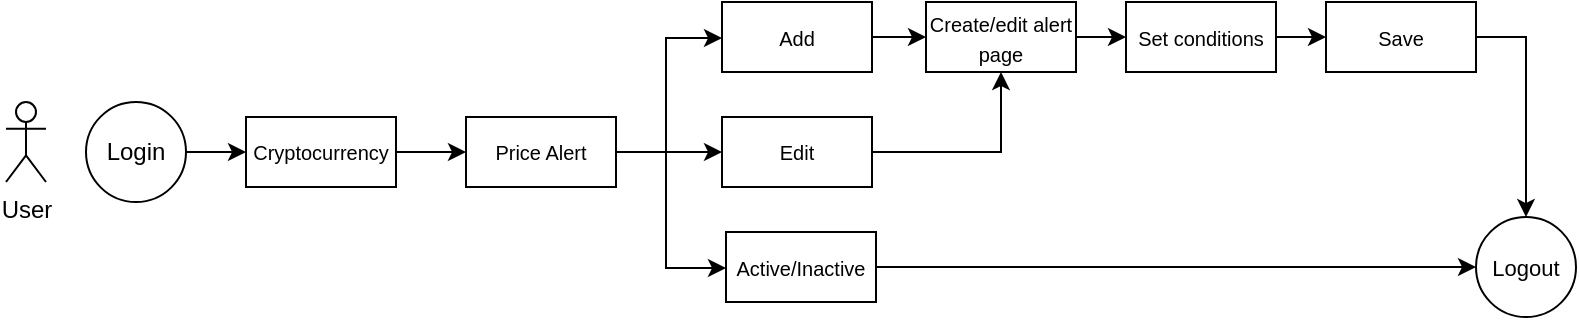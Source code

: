 <mxfile version="15.5.9" type="device" pages="2"><diagram id="iRcmL571QFwq1qFHKSJ6" name="Page-1"><mxGraphModel dx="1422" dy="727" grid="1" gridSize="10" guides="1" tooltips="1" connect="1" arrows="1" fold="1" page="1" pageScale="1" pageWidth="850" pageHeight="1100" math="0" shadow="0"><root><mxCell id="0"/><mxCell id="1" parent="0"/><mxCell id="NefW0SMarhHNynr2zZeT-1" value="User" style="shape=umlActor;verticalLabelPosition=bottom;verticalAlign=top;html=1;outlineConnect=0;" parent="1" vertex="1"><mxGeometry x="30" y="120" width="20" height="40" as="geometry"/></mxCell><mxCell id="NefW0SMarhHNynr2zZeT-4" value="" style="edgeStyle=orthogonalEdgeStyle;rounded=0;orthogonalLoop=1;jettySize=auto;html=1;" parent="1" source="NefW0SMarhHNynr2zZeT-2" target="NefW0SMarhHNynr2zZeT-3" edge="1"><mxGeometry relative="1" as="geometry"/></mxCell><mxCell id="NefW0SMarhHNynr2zZeT-2" value="Login" style="ellipse;whiteSpace=wrap;html=1;aspect=fixed;" parent="1" vertex="1"><mxGeometry x="70" y="120" width="50" height="50" as="geometry"/></mxCell><mxCell id="NefW0SMarhHNynr2zZeT-6" value="" style="edgeStyle=orthogonalEdgeStyle;rounded=0;orthogonalLoop=1;jettySize=auto;html=1;fontSize=10;" parent="1" source="NefW0SMarhHNynr2zZeT-3" target="NefW0SMarhHNynr2zZeT-5" edge="1"><mxGeometry relative="1" as="geometry"/></mxCell><mxCell id="NefW0SMarhHNynr2zZeT-3" value="&lt;font style=&quot;font-size: 10px&quot;&gt;Cryptocurrency&lt;/font&gt;" style="whiteSpace=wrap;html=1;" parent="1" vertex="1"><mxGeometry x="150" y="127.5" width="75" height="35" as="geometry"/></mxCell><mxCell id="NefW0SMarhHNynr2zZeT-8" value="" style="edgeStyle=orthogonalEdgeStyle;rounded=0;orthogonalLoop=1;jettySize=auto;html=1;fontSize=10;" parent="1" source="NefW0SMarhHNynr2zZeT-5" target="NefW0SMarhHNynr2zZeT-7" edge="1"><mxGeometry relative="1" as="geometry"><Array as="points"><mxPoint x="360" y="145"/><mxPoint x="360" y="88"/></Array></mxGeometry></mxCell><mxCell id="NefW0SMarhHNynr2zZeT-20" value="" style="edgeStyle=orthogonalEdgeStyle;rounded=0;orthogonalLoop=1;jettySize=auto;html=1;fontSize=11;" parent="1" source="NefW0SMarhHNynr2zZeT-5" target="NefW0SMarhHNynr2zZeT-19" edge="1"><mxGeometry relative="1" as="geometry"><Array as="points"><mxPoint x="380" y="145"/><mxPoint x="380" y="145"/></Array></mxGeometry></mxCell><mxCell id="NefW0SMarhHNynr2zZeT-40" value="" style="edgeStyle=orthogonalEdgeStyle;rounded=0;orthogonalLoop=1;jettySize=auto;html=1;fontSize=11;" parent="1" source="NefW0SMarhHNynr2zZeT-5" target="NefW0SMarhHNynr2zZeT-39" edge="1"><mxGeometry relative="1" as="geometry"><Array as="points"><mxPoint x="360" y="145"/><mxPoint x="360" y="203"/></Array></mxGeometry></mxCell><mxCell id="NefW0SMarhHNynr2zZeT-5" value="&lt;font style=&quot;font-size: 10px&quot;&gt;Price Alert&lt;/font&gt;" style="whiteSpace=wrap;html=1;" parent="1" vertex="1"><mxGeometry x="260" y="127.5" width="75" height="35" as="geometry"/></mxCell><mxCell id="NefW0SMarhHNynr2zZeT-24" value="" style="edgeStyle=orthogonalEdgeStyle;rounded=0;orthogonalLoop=1;jettySize=auto;html=1;fontSize=11;" parent="1" source="NefW0SMarhHNynr2zZeT-7" target="NefW0SMarhHNynr2zZeT-23" edge="1"><mxGeometry relative="1" as="geometry"/></mxCell><mxCell id="NefW0SMarhHNynr2zZeT-7" value="&lt;font style=&quot;font-size: 10px&quot;&gt;Add&lt;/font&gt;" style="whiteSpace=wrap;html=1;" parent="1" vertex="1"><mxGeometry x="388" y="70" width="75" height="35" as="geometry"/></mxCell><mxCell id="NefW0SMarhHNynr2zZeT-41" style="edgeStyle=orthogonalEdgeStyle;rounded=0;orthogonalLoop=1;jettySize=auto;html=1;exitX=1;exitY=0.5;exitDx=0;exitDy=0;entryX=0.5;entryY=1;entryDx=0;entryDy=0;fontSize=11;" parent="1" source="NefW0SMarhHNynr2zZeT-19" target="NefW0SMarhHNynr2zZeT-23" edge="1"><mxGeometry relative="1" as="geometry"/></mxCell><mxCell id="NefW0SMarhHNynr2zZeT-19" value="&lt;font style=&quot;font-size: 10px&quot;&gt;Edit&lt;/font&gt;" style="whiteSpace=wrap;html=1;" parent="1" vertex="1"><mxGeometry x="388" y="127.5" width="75" height="35" as="geometry"/></mxCell><mxCell id="NefW0SMarhHNynr2zZeT-26" value="" style="edgeStyle=orthogonalEdgeStyle;rounded=0;orthogonalLoop=1;jettySize=auto;html=1;fontSize=11;" parent="1" source="NefW0SMarhHNynr2zZeT-23" target="NefW0SMarhHNynr2zZeT-25" edge="1"><mxGeometry relative="1" as="geometry"/></mxCell><mxCell id="NefW0SMarhHNynr2zZeT-23" value="&lt;font style=&quot;font-size: 10px&quot;&gt;Create/edit alert page&lt;/font&gt;" style="whiteSpace=wrap;html=1;" parent="1" vertex="1"><mxGeometry x="490" y="70" width="75" height="35" as="geometry"/></mxCell><mxCell id="NefW0SMarhHNynr2zZeT-28" value="" style="edgeStyle=orthogonalEdgeStyle;rounded=0;orthogonalLoop=1;jettySize=auto;html=1;fontSize=11;" parent="1" source="NefW0SMarhHNynr2zZeT-25" target="NefW0SMarhHNynr2zZeT-27" edge="1"><mxGeometry relative="1" as="geometry"/></mxCell><mxCell id="NefW0SMarhHNynr2zZeT-25" value="&lt;font style=&quot;font-size: 10px&quot;&gt;Set conditions&lt;/font&gt;" style="whiteSpace=wrap;html=1;" parent="1" vertex="1"><mxGeometry x="590" y="70" width="75" height="35" as="geometry"/></mxCell><mxCell id="NefW0SMarhHNynr2zZeT-32" style="edgeStyle=orthogonalEdgeStyle;rounded=0;orthogonalLoop=1;jettySize=auto;html=1;exitX=1;exitY=0.5;exitDx=0;exitDy=0;entryX=0.5;entryY=0;entryDx=0;entryDy=0;fontSize=11;" parent="1" source="NefW0SMarhHNynr2zZeT-27" target="NefW0SMarhHNynr2zZeT-31" edge="1"><mxGeometry relative="1" as="geometry"/></mxCell><mxCell id="NefW0SMarhHNynr2zZeT-27" value="&lt;font style=&quot;font-size: 10px&quot;&gt;Save&lt;/font&gt;" style="whiteSpace=wrap;html=1;" parent="1" vertex="1"><mxGeometry x="690" y="70" width="75" height="35" as="geometry"/></mxCell><mxCell id="NefW0SMarhHNynr2zZeT-31" value="Logout" style="ellipse;whiteSpace=wrap;html=1;aspect=fixed;fontSize=11;" parent="1" vertex="1"><mxGeometry x="765" y="177.5" width="50" height="50" as="geometry"/></mxCell><mxCell id="NefW0SMarhHNynr2zZeT-42" style="edgeStyle=orthogonalEdgeStyle;rounded=0;orthogonalLoop=1;jettySize=auto;html=1;exitX=1;exitY=0.5;exitDx=0;exitDy=0;entryX=0;entryY=0.5;entryDx=0;entryDy=0;fontSize=11;" parent="1" source="NefW0SMarhHNynr2zZeT-39" target="NefW0SMarhHNynr2zZeT-31" edge="1"><mxGeometry relative="1" as="geometry"/></mxCell><mxCell id="NefW0SMarhHNynr2zZeT-39" value="&lt;font style=&quot;font-size: 10px&quot;&gt;Active/Inactive&lt;/font&gt;" style="whiteSpace=wrap;html=1;" parent="1" vertex="1"><mxGeometry x="390" y="185" width="75" height="35" as="geometry"/></mxCell></root></mxGraphModel></diagram><diagram id="viI0BuSQCCfzG-3upQmv" name="Page-2"><mxGraphModel dx="677" dy="346" grid="1" gridSize="10" guides="1" tooltips="1" connect="1" arrows="1" fold="1" page="1" pageScale="1" pageWidth="850" pageHeight="1100" math="0" shadow="0"><root><mxCell id="M0Ap7fMrbSa-kdHo6pTJ-0"/><mxCell id="M0Ap7fMrbSa-kdHo6pTJ-1" parent="M0Ap7fMrbSa-kdHo6pTJ-0"/><mxCell id="TaJxGJcz0CpMjyoxj2kh-29" value="" style="edgeStyle=orthogonalEdgeStyle;rounded=0;orthogonalLoop=1;jettySize=auto;html=1;" edge="1" parent="M0Ap7fMrbSa-kdHo6pTJ-1" source="TaJxGJcz0CpMjyoxj2kh-25" target="TaJxGJcz0CpMjyoxj2kh-28"><mxGeometry relative="1" as="geometry"><Array as="points"><mxPoint x="150" y="140"/><mxPoint x="150" y="60"/></Array></mxGeometry></mxCell><mxCell id="TaJxGJcz0CpMjyoxj2kh-31" value="" style="edgeStyle=orthogonalEdgeStyle;rounded=0;orthogonalLoop=1;jettySize=auto;html=1;" edge="1" parent="M0Ap7fMrbSa-kdHo6pTJ-1" source="TaJxGJcz0CpMjyoxj2kh-25" target="TaJxGJcz0CpMjyoxj2kh-30"><mxGeometry relative="1" as="geometry"><Array as="points"><mxPoint x="150" y="140"/><mxPoint x="150" y="230"/></Array></mxGeometry></mxCell><mxCell id="TaJxGJcz0CpMjyoxj2kh-25" value="Price Alert" style="rounded=1;whiteSpace=wrap;html=1;" vertex="1" parent="M0Ap7fMrbSa-kdHo6pTJ-1"><mxGeometry x="40" y="120" width="90" height="40" as="geometry"/></mxCell><mxCell id="TaJxGJcz0CpMjyoxj2kh-33" value="" style="edgeStyle=orthogonalEdgeStyle;rounded=0;orthogonalLoop=1;jettySize=auto;html=1;" edge="1" parent="M0Ap7fMrbSa-kdHo6pTJ-1" source="TaJxGJcz0CpMjyoxj2kh-28"><mxGeometry relative="1" as="geometry"><mxPoint x="300.0" y="50" as="targetPoint"/></mxGeometry></mxCell><mxCell id="TaJxGJcz0CpMjyoxj2kh-38" value="" style="edgeStyle=orthogonalEdgeStyle;rounded=0;orthogonalLoop=1;jettySize=auto;html=1;entryX=0;entryY=0.5;entryDx=0;entryDy=0;" edge="1" parent="M0Ap7fMrbSa-kdHo6pTJ-1" source="TaJxGJcz0CpMjyoxj2kh-28" target="TaJxGJcz0CpMjyoxj2kh-49"><mxGeometry relative="1" as="geometry"><mxPoint x="220" y="110" as="targetPoint"/><Array as="points"><mxPoint x="220" y="130"/></Array></mxGeometry></mxCell><mxCell id="TaJxGJcz0CpMjyoxj2kh-28" value="Price &amp;lt;=" style="rhombus;whiteSpace=wrap;html=1;rounded=1;" vertex="1" parent="M0Ap7fMrbSa-kdHo6pTJ-1"><mxGeometry x="180" y="10" width="80" height="80" as="geometry"/></mxCell><mxCell id="TaJxGJcz0CpMjyoxj2kh-35" value="" style="edgeStyle=orthogonalEdgeStyle;rounded=0;orthogonalLoop=1;jettySize=auto;html=1;" edge="1" parent="M0Ap7fMrbSa-kdHo6pTJ-1" source="TaJxGJcz0CpMjyoxj2kh-30"><mxGeometry relative="1" as="geometry"><mxPoint x="300.0" y="230" as="targetPoint"/></mxGeometry></mxCell><mxCell id="TaJxGJcz0CpMjyoxj2kh-30" value="Price &amp;gt;=" style="rhombus;whiteSpace=wrap;html=1;rounded=1;" vertex="1" parent="M0Ap7fMrbSa-kdHo6pTJ-1"><mxGeometry x="180" y="190" width="80" height="80" as="geometry"/></mxCell><mxCell id="TaJxGJcz0CpMjyoxj2kh-39" value="&lt;font style=&quot;font-size: 10px&quot;&gt;Yes&lt;/font&gt;" style="text;html=1;strokeColor=none;fillColor=none;align=center;verticalAlign=middle;whiteSpace=wrap;rounded=0;" vertex="1" parent="M0Ap7fMrbSa-kdHo6pTJ-1"><mxGeometry x="269" y="36" width="15" height="6" as="geometry"/></mxCell><mxCell id="TaJxGJcz0CpMjyoxj2kh-40" value="&lt;font style=&quot;font-size: 10px&quot;&gt;No&lt;/font&gt;" style="text;html=1;strokeColor=none;fillColor=none;align=center;verticalAlign=middle;whiteSpace=wrap;rounded=0;" vertex="1" parent="M0Ap7fMrbSa-kdHo6pTJ-1"><mxGeometry x="230" y="100" width="10" height="10" as="geometry"/></mxCell><mxCell id="TaJxGJcz0CpMjyoxj2kh-44" value="&lt;font style=&quot;font-size: 10px&quot;&gt;Yes&lt;/font&gt;" style="text;html=1;strokeColor=none;fillColor=none;align=center;verticalAlign=middle;whiteSpace=wrap;rounded=0;" vertex="1" parent="M0Ap7fMrbSa-kdHo6pTJ-1"><mxGeometry x="267" y="214" width="15" height="6" as="geometry"/></mxCell><mxCell id="TaJxGJcz0CpMjyoxj2kh-45" value="&lt;font style=&quot;font-size: 8px&quot;&gt;Alert &amp;gt; 0 within interval&lt;/font&gt;" style="rhombus;whiteSpace=wrap;html=1;rounded=1;" vertex="1" parent="M0Ap7fMrbSa-kdHo6pTJ-1"><mxGeometry x="300" y="10" width="80" height="80" as="geometry"/></mxCell><mxCell id="TaJxGJcz0CpMjyoxj2kh-48" value="" style="edgeStyle=orthogonalEdgeStyle;rounded=0;orthogonalLoop=1;jettySize=auto;html=1;" edge="1" parent="M0Ap7fMrbSa-kdHo6pTJ-1" target="TaJxGJcz0CpMjyoxj2kh-49"><mxGeometry relative="1" as="geometry"><mxPoint x="340" y="90" as="sourcePoint"/></mxGeometry></mxCell><mxCell id="TaJxGJcz0CpMjyoxj2kh-49" value="End" style="ellipse;whiteSpace=wrap;html=1;rounded=1;fontColor=#FFFFFF;labelBackgroundColor=#000000;labelBorderColor=#000000;fillColor=#000000;" vertex="1" parent="M0Ap7fMrbSa-kdHo6pTJ-1"><mxGeometry x="320" y="110" width="40" height="40" as="geometry"/></mxCell><mxCell id="TaJxGJcz0CpMjyoxj2kh-50" value="&lt;font style=&quot;font-size: 10px&quot;&gt;No&lt;/font&gt;" style="text;html=1;strokeColor=none;fillColor=none;align=center;verticalAlign=middle;whiteSpace=wrap;rounded=0;" vertex="1" parent="M0Ap7fMrbSa-kdHo6pTJ-1"><mxGeometry x="350" y="90" width="10" height="10" as="geometry"/></mxCell><mxCell id="TaJxGJcz0CpMjyoxj2kh-51" value="" style="edgeStyle=orthogonalEdgeStyle;rounded=0;orthogonalLoop=1;jettySize=auto;html=1;" edge="1" parent="M0Ap7fMrbSa-kdHo6pTJ-1"><mxGeometry relative="1" as="geometry"><mxPoint x="380" y="50" as="sourcePoint"/><mxPoint x="420.0" y="50" as="targetPoint"/></mxGeometry></mxCell><mxCell id="TaJxGJcz0CpMjyoxj2kh-52" value="&lt;font style=&quot;font-size: 10px&quot;&gt;Yes&lt;/font&gt;" style="text;html=1;strokeColor=none;fillColor=none;align=center;verticalAlign=middle;whiteSpace=wrap;rounded=0;" vertex="1" parent="M0Ap7fMrbSa-kdHo6pTJ-1"><mxGeometry x="389" y="36" width="15" height="6" as="geometry"/></mxCell><mxCell id="TaJxGJcz0CpMjyoxj2kh-76" value="" style="edgeStyle=orthogonalEdgeStyle;rounded=0;orthogonalLoop=1;jettySize=auto;html=1;fontSize=10;fontColor=#FFFFFF;" edge="1" parent="M0Ap7fMrbSa-kdHo6pTJ-1" source="TaJxGJcz0CpMjyoxj2kh-53" target="TaJxGJcz0CpMjyoxj2kh-75"><mxGeometry relative="1" as="geometry"/></mxCell><mxCell id="TaJxGJcz0CpMjyoxj2kh-53" value="&lt;font style=&quot;font-size: 11px&quot;&gt;End date &amp;lt;= Now&lt;/font&gt;" style="rhombus;whiteSpace=wrap;html=1;rounded=1;" vertex="1" parent="M0Ap7fMrbSa-kdHo6pTJ-1"><mxGeometry x="420" y="10" width="80" height="80" as="geometry"/></mxCell><mxCell id="TaJxGJcz0CpMjyoxj2kh-54" value="" style="edgeStyle=orthogonalEdgeStyle;rounded=0;orthogonalLoop=1;jettySize=auto;html=1;entryX=1;entryY=0.5;entryDx=0;entryDy=0;" edge="1" parent="M0Ap7fMrbSa-kdHo6pTJ-1" target="TaJxGJcz0CpMjyoxj2kh-49"><mxGeometry relative="1" as="geometry"><mxPoint x="460.0" y="90" as="sourcePoint"/><mxPoint x="460.0" y="110" as="targetPoint"/><Array as="points"><mxPoint x="460" y="130"/></Array></mxGeometry></mxCell><mxCell id="TaJxGJcz0CpMjyoxj2kh-56" value="&lt;font style=&quot;font-size: 10px&quot;&gt;No&lt;/font&gt;" style="text;html=1;strokeColor=none;fillColor=none;align=center;verticalAlign=middle;whiteSpace=wrap;rounded=0;" vertex="1" parent="M0Ap7fMrbSa-kdHo6pTJ-1"><mxGeometry x="470" y="100" width="10" height="10" as="geometry"/></mxCell><mxCell id="TaJxGJcz0CpMjyoxj2kh-57" value="&lt;span style=&quot;font-size: 8px&quot;&gt;Alert &amp;gt; 0 within interval&lt;/span&gt;" style="rhombus;whiteSpace=wrap;html=1;rounded=1;" vertex="1" parent="M0Ap7fMrbSa-kdHo6pTJ-1"><mxGeometry x="300" y="190" width="80" height="80" as="geometry"/></mxCell><mxCell id="TaJxGJcz0CpMjyoxj2kh-61" value="" style="edgeStyle=orthogonalEdgeStyle;rounded=0;orthogonalLoop=1;jettySize=auto;html=1;" edge="1" parent="M0Ap7fMrbSa-kdHo6pTJ-1"><mxGeometry relative="1" as="geometry"><mxPoint x="380" y="230" as="sourcePoint"/><mxPoint x="420" y="230" as="targetPoint"/></mxGeometry></mxCell><mxCell id="TaJxGJcz0CpMjyoxj2kh-62" value="&lt;font style=&quot;font-size: 10px&quot;&gt;Yes&lt;/font&gt;" style="text;html=1;strokeColor=none;fillColor=none;align=center;verticalAlign=middle;whiteSpace=wrap;rounded=0;" vertex="1" parent="M0Ap7fMrbSa-kdHo6pTJ-1"><mxGeometry x="389" y="216" width="15" height="6" as="geometry"/></mxCell><mxCell id="TaJxGJcz0CpMjyoxj2kh-63" value="&lt;span style=&quot;font-size: 11px&quot;&gt;End date &amp;lt;= Now&lt;/span&gt;" style="rhombus;whiteSpace=wrap;html=1;rounded=1;" vertex="1" parent="M0Ap7fMrbSa-kdHo6pTJ-1"><mxGeometry x="420" y="190" width="80" height="80" as="geometry"/></mxCell><mxCell id="TaJxGJcz0CpMjyoxj2kh-68" value="" style="edgeStyle=orthogonalEdgeStyle;rounded=0;orthogonalLoop=1;jettySize=auto;html=1;entryX=0;entryY=0.5;entryDx=0;entryDy=0;" edge="1" parent="M0Ap7fMrbSa-kdHo6pTJ-1" target="TaJxGJcz0CpMjyoxj2kh-71"><mxGeometry relative="1" as="geometry"><mxPoint x="220" y="270" as="sourcePoint"/><mxPoint x="220" y="290" as="targetPoint"/><Array as="points"><mxPoint x="220" y="310"/></Array></mxGeometry></mxCell><mxCell id="TaJxGJcz0CpMjyoxj2kh-69" value="&lt;font style=&quot;font-size: 10px&quot;&gt;No&lt;/font&gt;" style="text;html=1;strokeColor=none;fillColor=none;align=center;verticalAlign=middle;whiteSpace=wrap;rounded=0;" vertex="1" parent="M0Ap7fMrbSa-kdHo6pTJ-1"><mxGeometry x="230" y="280" width="10" height="10" as="geometry"/></mxCell><mxCell id="TaJxGJcz0CpMjyoxj2kh-70" value="" style="edgeStyle=orthogonalEdgeStyle;rounded=0;orthogonalLoop=1;jettySize=auto;html=1;" edge="1" parent="M0Ap7fMrbSa-kdHo6pTJ-1" target="TaJxGJcz0CpMjyoxj2kh-71"><mxGeometry relative="1" as="geometry"><mxPoint x="340.0" y="270" as="sourcePoint"/></mxGeometry></mxCell><mxCell id="TaJxGJcz0CpMjyoxj2kh-71" value="End" style="ellipse;whiteSpace=wrap;html=1;rounded=1;fontColor=#FFFFFF;labelBackgroundColor=#000000;labelBorderColor=#000000;fillColor=#000000;" vertex="1" parent="M0Ap7fMrbSa-kdHo6pTJ-1"><mxGeometry x="320" y="290" width="40" height="40" as="geometry"/></mxCell><mxCell id="TaJxGJcz0CpMjyoxj2kh-72" value="&lt;font style=&quot;font-size: 10px&quot;&gt;No&lt;/font&gt;" style="text;html=1;strokeColor=none;fillColor=none;align=center;verticalAlign=middle;whiteSpace=wrap;rounded=0;" vertex="1" parent="M0Ap7fMrbSa-kdHo6pTJ-1"><mxGeometry x="350" y="270" width="10" height="10" as="geometry"/></mxCell><mxCell id="TaJxGJcz0CpMjyoxj2kh-73" value="" style="edgeStyle=orthogonalEdgeStyle;rounded=0;orthogonalLoop=1;jettySize=auto;html=1;entryX=1;entryY=0.5;entryDx=0;entryDy=0;" edge="1" parent="M0Ap7fMrbSa-kdHo6pTJ-1" target="TaJxGJcz0CpMjyoxj2kh-71"><mxGeometry relative="1" as="geometry"><mxPoint x="460" y="270" as="sourcePoint"/><mxPoint x="460.0" y="290" as="targetPoint"/><Array as="points"><mxPoint x="460" y="310"/></Array></mxGeometry></mxCell><mxCell id="TaJxGJcz0CpMjyoxj2kh-74" value="&lt;font style=&quot;font-size: 10px&quot;&gt;No&lt;/font&gt;" style="text;html=1;strokeColor=none;fillColor=none;align=center;verticalAlign=middle;whiteSpace=wrap;rounded=0;" vertex="1" parent="M0Ap7fMrbSa-kdHo6pTJ-1"><mxGeometry x="470" y="280" width="10" height="10" as="geometry"/></mxCell><mxCell id="TaJxGJcz0CpMjyoxj2kh-85" value="" style="edgeStyle=orthogonalEdgeStyle;rounded=0;orthogonalLoop=1;jettySize=auto;html=1;fontSize=11;fontColor=#FFFFFF;entryX=0.5;entryY=0;entryDx=0;entryDy=0;" edge="1" parent="M0Ap7fMrbSa-kdHo6pTJ-1" source="TaJxGJcz0CpMjyoxj2kh-75" target="TaJxGJcz0CpMjyoxj2kh-83"><mxGeometry relative="1" as="geometry"><mxPoint x="730" y="50" as="targetPoint"/></mxGeometry></mxCell><mxCell id="TaJxGJcz0CpMjyoxj2kh-75" value="&lt;font style=&quot;font-size: 11px&quot;&gt;(Token code) is below (price) now&lt;/font&gt;" style="whiteSpace=wrap;html=1;rounded=1;" vertex="1" parent="M0Ap7fMrbSa-kdHo6pTJ-1"><mxGeometry x="540" y="25" width="110" height="50" as="geometry"/></mxCell><mxCell id="TaJxGJcz0CpMjyoxj2kh-77" value="&lt;font style=&quot;font-size: 10px&quot;&gt;Yes&lt;/font&gt;" style="text;html=1;strokeColor=none;fillColor=none;align=center;verticalAlign=middle;whiteSpace=wrap;rounded=0;" vertex="1" parent="M0Ap7fMrbSa-kdHo6pTJ-1"><mxGeometry x="510" y="36" width="15" height="6" as="geometry"/></mxCell><mxCell id="TaJxGJcz0CpMjyoxj2kh-78" value="" style="edgeStyle=orthogonalEdgeStyle;rounded=0;orthogonalLoop=1;jettySize=auto;html=1;fontSize=10;fontColor=#FFFFFF;" edge="1" parent="M0Ap7fMrbSa-kdHo6pTJ-1" target="TaJxGJcz0CpMjyoxj2kh-79"><mxGeometry relative="1" as="geometry"><mxPoint x="500" y="230" as="sourcePoint"/></mxGeometry></mxCell><mxCell id="TaJxGJcz0CpMjyoxj2kh-82" value="" style="edgeStyle=orthogonalEdgeStyle;rounded=0;orthogonalLoop=1;jettySize=auto;html=1;fontSize=11;fontColor=#FFFFFF;entryX=0.5;entryY=1;entryDx=0;entryDy=0;" edge="1" parent="M0Ap7fMrbSa-kdHo6pTJ-1" source="TaJxGJcz0CpMjyoxj2kh-79" target="TaJxGJcz0CpMjyoxj2kh-83"><mxGeometry relative="1" as="geometry"><mxPoint x="725" y="220.0" as="targetPoint"/></mxGeometry></mxCell><mxCell id="TaJxGJcz0CpMjyoxj2kh-79" value="&lt;font style=&quot;font-size: 11px&quot;&gt;(Token code) is above (price) now&lt;/font&gt;" style="whiteSpace=wrap;html=1;rounded=1;" vertex="1" parent="M0Ap7fMrbSa-kdHo6pTJ-1"><mxGeometry x="540" y="205" width="110" height="50" as="geometry"/></mxCell><mxCell id="TaJxGJcz0CpMjyoxj2kh-80" value="&lt;font style=&quot;font-size: 10px&quot;&gt;Yes&lt;/font&gt;" style="text;html=1;strokeColor=none;fillColor=none;align=center;verticalAlign=middle;whiteSpace=wrap;rounded=0;" vertex="1" parent="M0Ap7fMrbSa-kdHo6pTJ-1"><mxGeometry x="510" y="216" width="15" height="6" as="geometry"/></mxCell><mxCell id="TaJxGJcz0CpMjyoxj2kh-83" value="End" style="ellipse;whiteSpace=wrap;html=1;rounded=1;fontColor=#FFFFFF;labelBackgroundColor=#000000;labelBorderColor=#000000;fillColor=#000000;" vertex="1" parent="M0Ap7fMrbSa-kdHo6pTJ-1"><mxGeometry x="680" y="120" width="40" height="40" as="geometry"/></mxCell></root></mxGraphModel></diagram></mxfile>